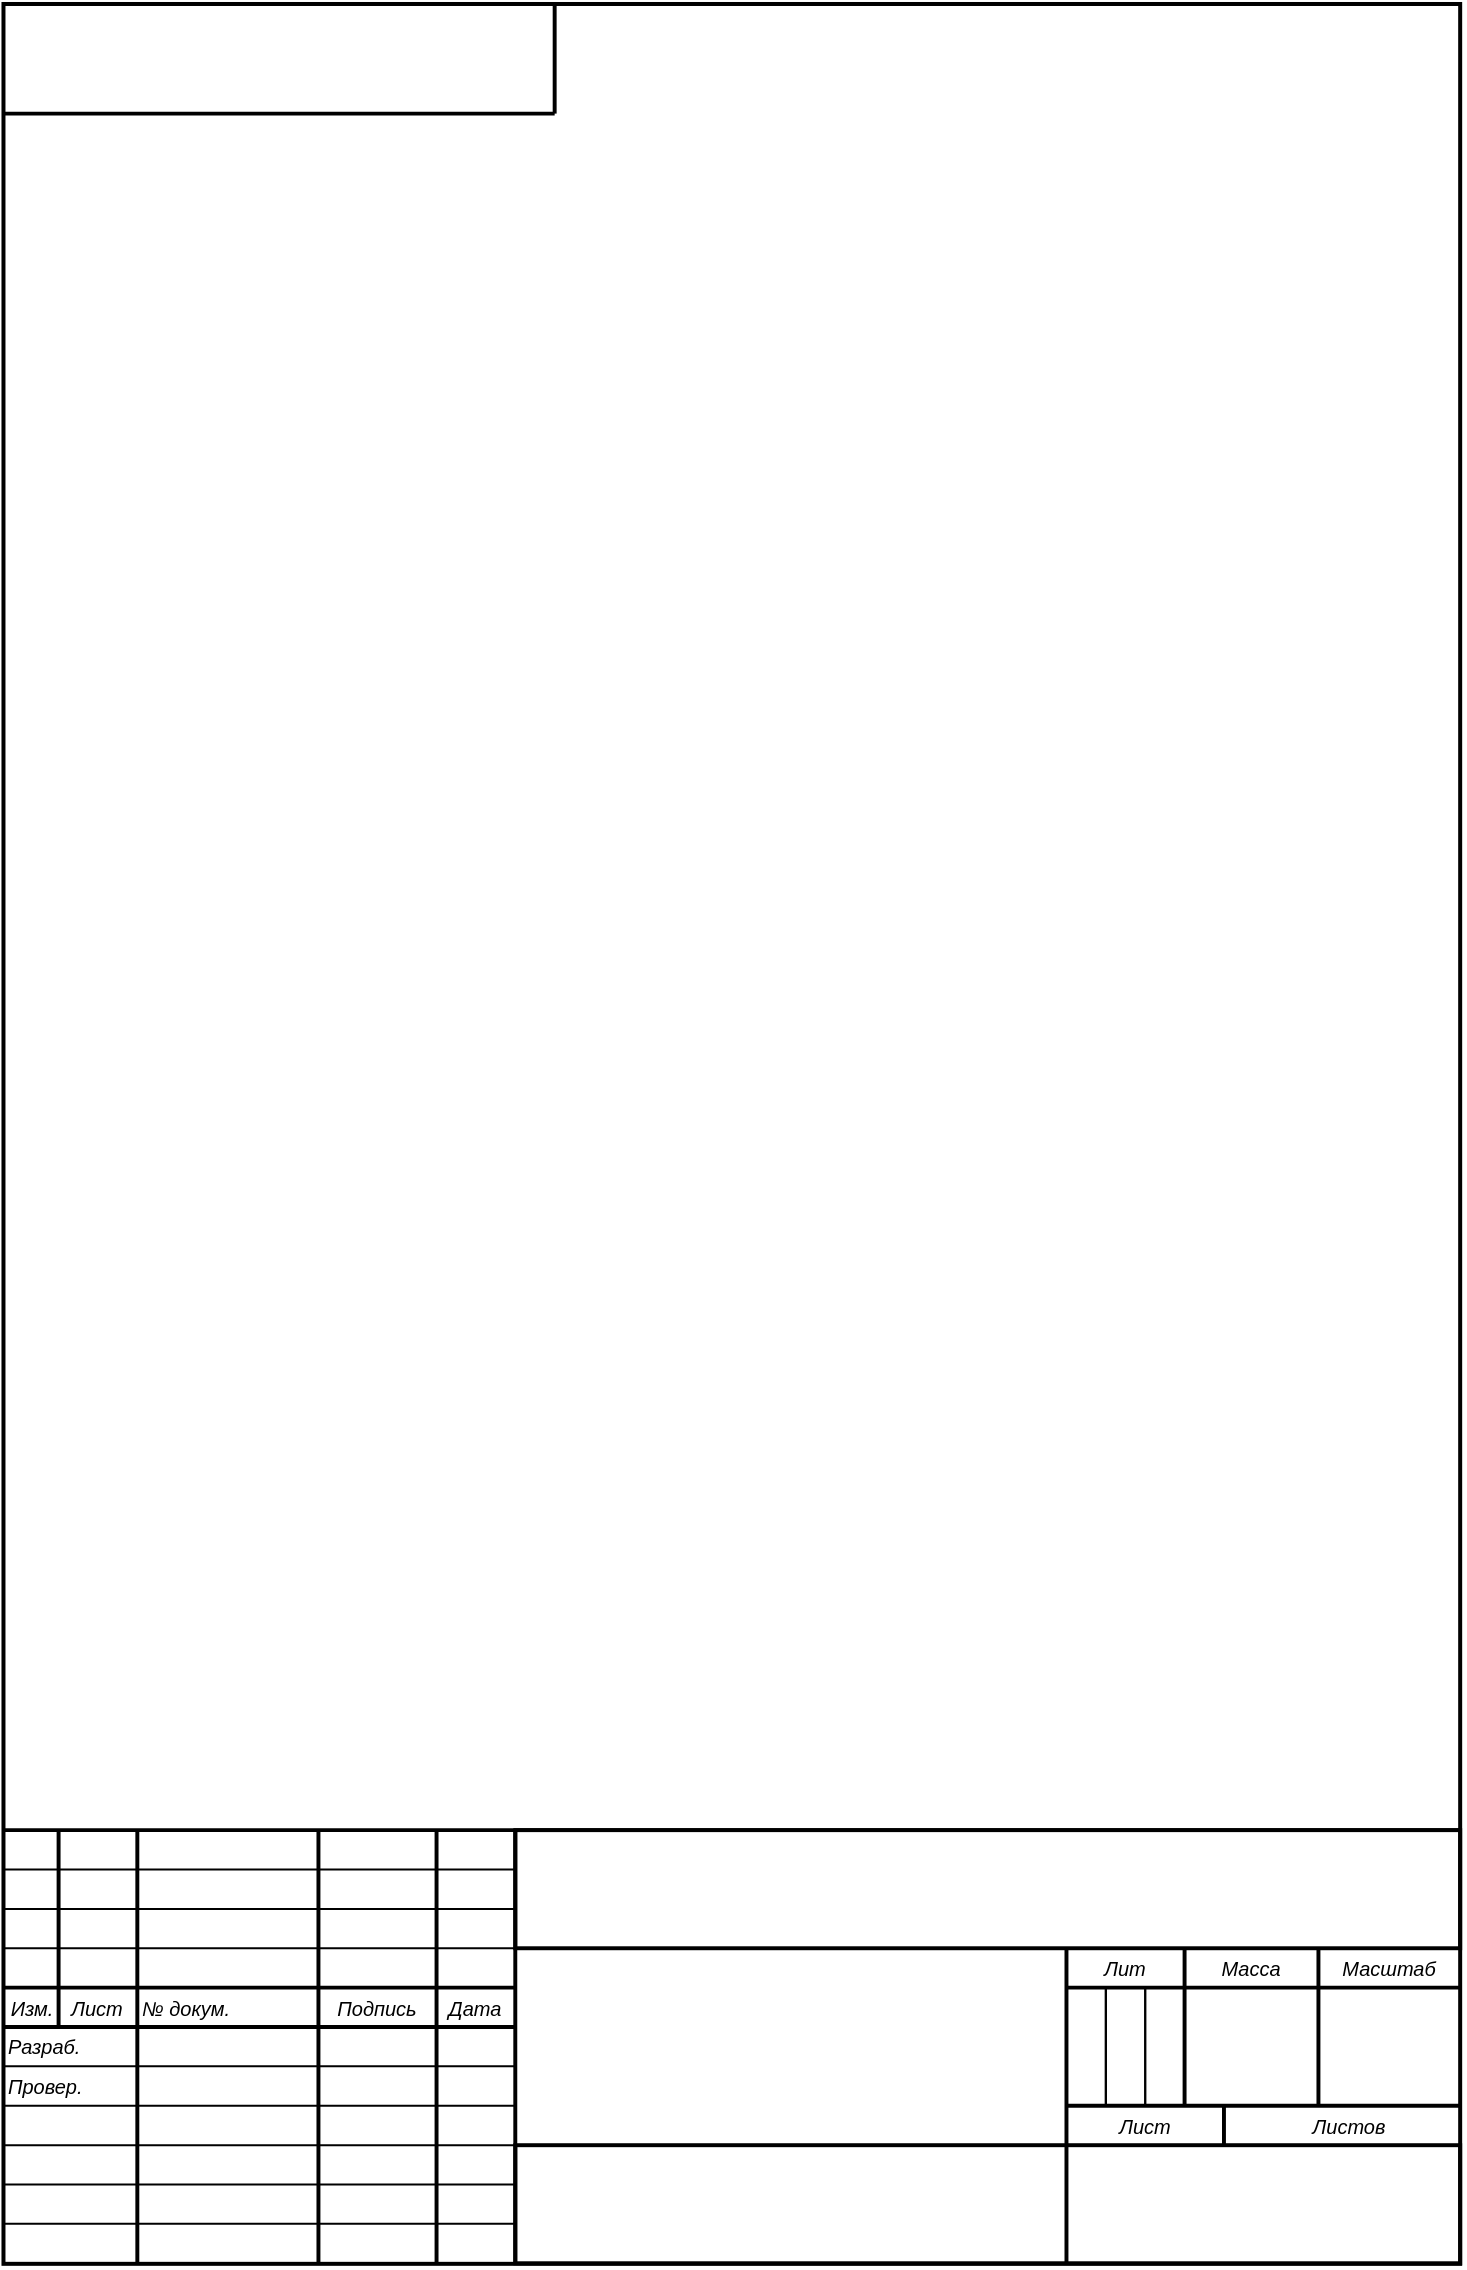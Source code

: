 <mxfile version="26.0.15">
  <diagram name="Страница — 1" id="RtcNj7bt_Np1O5CywCwZ">
    <mxGraphModel dx="1195" dy="639" grid="1" gridSize="3.937" guides="1" tooltips="1" connect="1" arrows="1" fold="1" page="1" pageScale="1" pageWidth="827" pageHeight="1169" math="0" shadow="0">
      <root>
        <mxCell id="0" />
        <mxCell id="1" parent="0" />
        <mxCell id="KSh6KJUN78Y9kG90A8SH-44" value="" style="group" vertex="1" connectable="0" parent="1">
          <mxGeometry x="78.74" y="19.685" width="728.35" height="1130.229" as="geometry" />
        </mxCell>
        <mxCell id="KSh6KJUN78Y9kG90A8SH-1" value="" style="rounded=0;whiteSpace=wrap;html=1;fillColor=none;strokeWidth=2;" vertex="1" parent="KSh6KJUN78Y9kG90A8SH-44">
          <mxGeometry y="0.31" width="728.345" height="1129.919" as="geometry" />
        </mxCell>
        <mxCell id="KSh6KJUN78Y9kG90A8SH-2" value="" style="endArrow=none;html=1;rounded=0;strokeWidth=1.968;endSize=5.905;" edge="1" parent="KSh6KJUN78Y9kG90A8SH-44">
          <mxGeometry width="50" height="50" relative="1" as="geometry">
            <mxPoint y="913.384" as="sourcePoint" />
            <mxPoint x="728.345" y="913.384" as="targetPoint" />
          </mxGeometry>
        </mxCell>
        <mxCell id="KSh6KJUN78Y9kG90A8SH-3" value="" style="endArrow=none;html=1;rounded=0;strokeWidth=1.968;" edge="1" parent="KSh6KJUN78Y9kG90A8SH-44">
          <mxGeometry width="50" height="50" relative="1" as="geometry">
            <mxPoint x="255.905" y="913.384" as="sourcePoint" />
            <mxPoint x="255.905" y="1129.919" as="targetPoint" />
          </mxGeometry>
        </mxCell>
        <mxCell id="KSh6KJUN78Y9kG90A8SH-4" value="" style="rounded=0;whiteSpace=wrap;html=1;strokeWidth=1.968;fillColor=none;" vertex="1" parent="KSh6KJUN78Y9kG90A8SH-44">
          <mxGeometry x="255.91" y="913.385" width="472.44" height="59.055" as="geometry" />
        </mxCell>
        <mxCell id="KSh6KJUN78Y9kG90A8SH-5" value="" style="rounded=0;whiteSpace=wrap;html=1;fillColor=none;strokeWidth=1.968;" vertex="1" parent="KSh6KJUN78Y9kG90A8SH-44">
          <mxGeometry x="255.91" y="1070.915" width="472.44" height="59.055" as="geometry" />
        </mxCell>
        <mxCell id="KSh6KJUN78Y9kG90A8SH-6" value="" style="endArrow=none;html=1;rounded=0;" edge="1" parent="KSh6KJUN78Y9kG90A8SH-44">
          <mxGeometry width="50" height="50" relative="1" as="geometry">
            <mxPoint y="933.069" as="sourcePoint" />
            <mxPoint x="255.905" y="933.069" as="targetPoint" />
          </mxGeometry>
        </mxCell>
        <mxCell id="KSh6KJUN78Y9kG90A8SH-7" value="" style="endArrow=none;html=1;rounded=0;" edge="1" parent="KSh6KJUN78Y9kG90A8SH-44">
          <mxGeometry width="50" height="50" relative="1" as="geometry">
            <mxPoint y="952.754" as="sourcePoint" />
            <mxPoint x="255.905" y="952.754" as="targetPoint" />
          </mxGeometry>
        </mxCell>
        <mxCell id="KSh6KJUN78Y9kG90A8SH-8" value="" style="endArrow=none;html=1;rounded=0;" edge="1" parent="KSh6KJUN78Y9kG90A8SH-44">
          <mxGeometry width="50" height="50" relative="1" as="geometry">
            <mxPoint y="972.444" as="sourcePoint" />
            <mxPoint x="255.905" y="972.444" as="targetPoint" />
          </mxGeometry>
        </mxCell>
        <mxCell id="KSh6KJUN78Y9kG90A8SH-9" value="" style="endArrow=none;html=1;rounded=0;strokeWidth=1.968;endSize=5.905;" edge="1" parent="KSh6KJUN78Y9kG90A8SH-44">
          <mxGeometry width="50" height="50" relative="1" as="geometry">
            <mxPoint y="992.124" as="sourcePoint" />
            <mxPoint x="255.905" y="992.124" as="targetPoint" />
          </mxGeometry>
        </mxCell>
        <mxCell id="KSh6KJUN78Y9kG90A8SH-10" value="" style="endArrow=none;html=1;rounded=0;strokeWidth=1.968;endSize=5.905;" edge="1" parent="KSh6KJUN78Y9kG90A8SH-44">
          <mxGeometry width="50" height="50" relative="1" as="geometry">
            <mxPoint y="1011.804" as="sourcePoint" />
            <mxPoint x="255.905" y="1011.804" as="targetPoint" />
          </mxGeometry>
        </mxCell>
        <mxCell id="KSh6KJUN78Y9kG90A8SH-11" value="" style="endArrow=none;html=1;rounded=0;" edge="1" parent="KSh6KJUN78Y9kG90A8SH-44">
          <mxGeometry width="50" height="50" relative="1" as="geometry">
            <mxPoint y="1031.494" as="sourcePoint" />
            <mxPoint x="255.905" y="1031.494" as="targetPoint" />
          </mxGeometry>
        </mxCell>
        <mxCell id="KSh6KJUN78Y9kG90A8SH-12" value="" style="endArrow=none;html=1;rounded=0;" edge="1" parent="KSh6KJUN78Y9kG90A8SH-44">
          <mxGeometry width="50" height="50" relative="1" as="geometry">
            <mxPoint y="1051.174" as="sourcePoint" />
            <mxPoint x="255.905" y="1051.174" as="targetPoint" />
          </mxGeometry>
        </mxCell>
        <mxCell id="KSh6KJUN78Y9kG90A8SH-13" value="" style="endArrow=none;html=1;rounded=0;" edge="1" parent="KSh6KJUN78Y9kG90A8SH-44">
          <mxGeometry width="50" height="50" relative="1" as="geometry">
            <mxPoint y="1070.914" as="sourcePoint" />
            <mxPoint x="255.905" y="1070.914" as="targetPoint" />
          </mxGeometry>
        </mxCell>
        <mxCell id="KSh6KJUN78Y9kG90A8SH-14" value="" style="endArrow=none;html=1;rounded=0;" edge="1" parent="KSh6KJUN78Y9kG90A8SH-44">
          <mxGeometry width="50" height="50" relative="1" as="geometry">
            <mxPoint y="1090.544" as="sourcePoint" />
            <mxPoint x="255.905" y="1090.544" as="targetPoint" />
          </mxGeometry>
        </mxCell>
        <mxCell id="KSh6KJUN78Y9kG90A8SH-15" value="" style="endArrow=none;html=1;rounded=0;" edge="1" parent="KSh6KJUN78Y9kG90A8SH-44">
          <mxGeometry width="50" height="50" relative="1" as="geometry">
            <mxPoint y="1110.234" as="sourcePoint" />
            <mxPoint x="255.905" y="1110.234" as="targetPoint" />
          </mxGeometry>
        </mxCell>
        <mxCell id="KSh6KJUN78Y9kG90A8SH-16" value="" style="endArrow=none;html=1;rounded=0;strokeWidth=1.968;" edge="1" parent="KSh6KJUN78Y9kG90A8SH-44">
          <mxGeometry width="50" height="50" relative="1" as="geometry">
            <mxPoint x="531.495" y="1129.919" as="sourcePoint" />
            <mxPoint x="531.495" y="972.439" as="targetPoint" />
          </mxGeometry>
        </mxCell>
        <mxCell id="KSh6KJUN78Y9kG90A8SH-17" value="" style="endArrow=none;html=1;rounded=0;strokeWidth=1.968;endSize=5.905;" edge="1" parent="KSh6KJUN78Y9kG90A8SH-44">
          <mxGeometry width="50" height="50" relative="1" as="geometry">
            <mxPoint x="531.495" y="992.124" as="sourcePoint" />
            <mxPoint x="728.345" y="992.124" as="targetPoint" />
          </mxGeometry>
        </mxCell>
        <mxCell id="KSh6KJUN78Y9kG90A8SH-18" value="" style="endArrow=none;html=1;rounded=0;strokeWidth=1.968;endSize=5.905;" edge="1" parent="KSh6KJUN78Y9kG90A8SH-44">
          <mxGeometry width="50" height="50" relative="1" as="geometry">
            <mxPoint x="531.495" y="1051.184" as="sourcePoint" />
            <mxPoint x="728.345" y="1051.184" as="targetPoint" />
          </mxGeometry>
        </mxCell>
        <mxCell id="KSh6KJUN78Y9kG90A8SH-19" value="" style="endArrow=none;html=1;rounded=0;strokeWidth=1.968;endSize=5.905;" edge="1" parent="KSh6KJUN78Y9kG90A8SH-44">
          <mxGeometry width="50" height="50" relative="1" as="geometry">
            <mxPoint x="610.235" y="1070.911" as="sourcePoint" />
            <mxPoint x="610.235" y="1051.179" as="targetPoint" />
          </mxGeometry>
        </mxCell>
        <mxCell id="KSh6KJUN78Y9kG90A8SH-20" value="" style="endArrow=none;html=1;rounded=0;strokeWidth=1.968;" edge="1" parent="KSh6KJUN78Y9kG90A8SH-44">
          <mxGeometry width="50" height="50" relative="1" as="geometry">
            <mxPoint x="657.479" y="1051.179" as="sourcePoint" />
            <mxPoint x="657.479" y="972.439" as="targetPoint" />
          </mxGeometry>
        </mxCell>
        <mxCell id="KSh6KJUN78Y9kG90A8SH-21" value="" style="endArrow=none;html=1;rounded=0;strokeWidth=1.968;" edge="1" parent="KSh6KJUN78Y9kG90A8SH-44">
          <mxGeometry width="50" height="50" relative="1" as="geometry">
            <mxPoint x="590.549" y="1051.179" as="sourcePoint" />
            <mxPoint x="590.549" y="972.439" as="targetPoint" />
          </mxGeometry>
        </mxCell>
        <mxCell id="KSh6KJUN78Y9kG90A8SH-22" value="" style="endArrow=none;html=1;rounded=0;strokeWidth=1.181;endSize=5.905;" edge="1" parent="KSh6KJUN78Y9kG90A8SH-44">
          <mxGeometry width="50" height="50" relative="1" as="geometry">
            <mxPoint x="570.869" y="1051.179" as="sourcePoint" />
            <mxPoint x="570.869" y="992.124" as="targetPoint" />
          </mxGeometry>
        </mxCell>
        <mxCell id="KSh6KJUN78Y9kG90A8SH-23" value="" style="endArrow=none;html=1;rounded=0;strokeWidth=1.181;endSize=5.905;" edge="1" parent="KSh6KJUN78Y9kG90A8SH-44">
          <mxGeometry width="50" height="50" relative="1" as="geometry">
            <mxPoint x="551.179" y="1051.179" as="sourcePoint" />
            <mxPoint x="551.179" y="992.124" as="targetPoint" />
          </mxGeometry>
        </mxCell>
        <mxCell id="KSh6KJUN78Y9kG90A8SH-24" value="" style="endArrow=none;html=1;rounded=0;strokeWidth=1.968;" edge="1" parent="KSh6KJUN78Y9kG90A8SH-44">
          <mxGeometry width="50" height="50" relative="1" as="geometry">
            <mxPoint x="216.535" y="1129.919" as="sourcePoint" />
            <mxPoint x="216.535" y="913.384" as="targetPoint" />
          </mxGeometry>
        </mxCell>
        <mxCell id="KSh6KJUN78Y9kG90A8SH-25" value="" style="endArrow=none;html=1;rounded=0;strokeWidth=1.968;" edge="1" parent="KSh6KJUN78Y9kG90A8SH-44">
          <mxGeometry width="50" height="50" relative="1" as="geometry">
            <mxPoint x="157.485" y="1129.919" as="sourcePoint" />
            <mxPoint x="157.485" y="913.384" as="targetPoint" />
          </mxGeometry>
        </mxCell>
        <mxCell id="KSh6KJUN78Y9kG90A8SH-26" value="" style="endArrow=none;html=1;rounded=0;strokeWidth=1.968;" edge="1" parent="KSh6KJUN78Y9kG90A8SH-44">
          <mxGeometry width="50" height="50" relative="1" as="geometry">
            <mxPoint x="66.925" y="1129.919" as="sourcePoint" />
            <mxPoint x="66.925" y="913.384" as="targetPoint" />
          </mxGeometry>
        </mxCell>
        <mxCell id="KSh6KJUN78Y9kG90A8SH-27" value="" style="endArrow=none;html=1;rounded=0;strokeWidth=1.968;" edge="1" parent="KSh6KJUN78Y9kG90A8SH-44">
          <mxGeometry width="50" height="50" relative="1" as="geometry">
            <mxPoint x="27.555" y="1011.809" as="sourcePoint" />
            <mxPoint x="27.555" y="913.384" as="targetPoint" />
          </mxGeometry>
        </mxCell>
        <mxCell id="KSh6KJUN78Y9kG90A8SH-28" value="" style="endArrow=none;html=1;rounded=0;strokeWidth=1.968;endSize=5.905;" edge="1" parent="KSh6KJUN78Y9kG90A8SH-44">
          <mxGeometry width="50" height="50" relative="1" as="geometry">
            <mxPoint y="55.118" as="sourcePoint" />
            <mxPoint x="275.59" y="55.118" as="targetPoint" />
          </mxGeometry>
        </mxCell>
        <mxCell id="KSh6KJUN78Y9kG90A8SH-29" value="" style="endArrow=none;html=1;rounded=0;strokeWidth=1.968;" edge="1" parent="KSh6KJUN78Y9kG90A8SH-44">
          <mxGeometry width="50" height="50" relative="1" as="geometry">
            <mxPoint x="275.59" y="55.118" as="sourcePoint" />
            <mxPoint x="275.59" as="targetPoint" />
          </mxGeometry>
        </mxCell>
        <mxCell id="KSh6KJUN78Y9kG90A8SH-30" value="Изм." style="text;strokeColor=none;align=center;fillColor=none;html=1;verticalAlign=middle;whiteSpace=wrap;rounded=0;fontFamily=Helvetica;fontStyle=2;fontSize=10;" vertex="1" parent="KSh6KJUN78Y9kG90A8SH-44">
          <mxGeometry y="996.065" width="27.56" height="11.82" as="geometry" />
        </mxCell>
        <mxCell id="KSh6KJUN78Y9kG90A8SH-32" value="Лист" style="text;strokeColor=none;align=center;fillColor=none;html=1;verticalAlign=middle;whiteSpace=wrap;rounded=0;fontFamily=Helvetica;fontStyle=2;fontSize=10;" vertex="1" parent="KSh6KJUN78Y9kG90A8SH-44">
          <mxGeometry x="27.56" y="996.065" width="39.37" height="11.82" as="geometry" />
        </mxCell>
        <mxCell id="KSh6KJUN78Y9kG90A8SH-33" value="№ докум." style="text;strokeColor=none;align=left;fillColor=none;html=1;verticalAlign=middle;whiteSpace=wrap;rounded=0;fontFamily=Helvetica;fontStyle=2;fontSize=10;" vertex="1" parent="KSh6KJUN78Y9kG90A8SH-44">
          <mxGeometry x="66.93" y="996.065" width="90.55" height="11.82" as="geometry" />
        </mxCell>
        <mxCell id="KSh6KJUN78Y9kG90A8SH-34" value="Подпись" style="text;strokeColor=none;align=center;fillColor=none;html=1;verticalAlign=middle;whiteSpace=wrap;rounded=0;fontFamily=Helvetica;fontStyle=2;fontSize=10;" vertex="1" parent="KSh6KJUN78Y9kG90A8SH-44">
          <mxGeometry x="157.48" y="996.065" width="59.06" height="11.82" as="geometry" />
        </mxCell>
        <mxCell id="KSh6KJUN78Y9kG90A8SH-36" value="Дата" style="text;strokeColor=none;align=center;fillColor=none;html=1;verticalAlign=middle;whiteSpace=wrap;rounded=0;fontFamily=Helvetica;fontStyle=2;fontSize=10;" vertex="1" parent="KSh6KJUN78Y9kG90A8SH-44">
          <mxGeometry x="216.54" y="996.065" width="39.37" height="11.82" as="geometry" />
        </mxCell>
        <mxCell id="KSh6KJUN78Y9kG90A8SH-37" value="Лист" style="text;strokeColor=none;align=center;fillColor=none;html=1;verticalAlign=middle;whiteSpace=wrap;rounded=0;fontFamily=Helvetica;fontStyle=2;fontSize=10;" vertex="1" parent="KSh6KJUN78Y9kG90A8SH-44">
          <mxGeometry x="539.37" y="1055.115" width="62.99" height="11.82" as="geometry" />
        </mxCell>
        <mxCell id="KSh6KJUN78Y9kG90A8SH-38" value="Листов" style="text;strokeColor=none;align=center;fillColor=none;html=1;verticalAlign=middle;whiteSpace=wrap;rounded=0;fontFamily=Helvetica;fontStyle=2;fontSize=10;" vertex="1" parent="KSh6KJUN78Y9kG90A8SH-44">
          <mxGeometry x="641.73" y="1055.115" width="62.99" height="11.82" as="geometry" />
        </mxCell>
        <mxCell id="KSh6KJUN78Y9kG90A8SH-39" value="Лит" style="text;strokeColor=none;align=center;fillColor=none;html=1;verticalAlign=middle;whiteSpace=wrap;rounded=0;fontFamily=Helvetica;fontStyle=2;fontSize=10;" vertex="1" parent="KSh6KJUN78Y9kG90A8SH-44">
          <mxGeometry x="531.49" y="976.375" width="59.06" height="11.82" as="geometry" />
        </mxCell>
        <mxCell id="KSh6KJUN78Y9kG90A8SH-40" value="Масса" style="text;strokeColor=none;align=center;fillColor=none;html=1;verticalAlign=middle;whiteSpace=wrap;rounded=0;fontFamily=Helvetica;fontStyle=2;fontSize=10;" vertex="1" parent="KSh6KJUN78Y9kG90A8SH-44">
          <mxGeometry x="590.55" y="976.375" width="66.93" height="11.82" as="geometry" />
        </mxCell>
        <mxCell id="KSh6KJUN78Y9kG90A8SH-41" value="Масштаб" style="text;strokeColor=none;align=center;fillColor=none;html=1;verticalAlign=middle;whiteSpace=wrap;rounded=0;fontFamily=Helvetica;fontStyle=2;fontSize=10;" vertex="1" parent="KSh6KJUN78Y9kG90A8SH-44">
          <mxGeometry x="657.48" y="976.375" width="70.86" height="11.82" as="geometry" />
        </mxCell>
        <mxCell id="KSh6KJUN78Y9kG90A8SH-42" value="Разраб." style="text;strokeColor=none;align=left;fillColor=none;html=1;verticalAlign=middle;whiteSpace=wrap;rounded=0;fontFamily=Helvetica;fontStyle=2;fontSize=10;" vertex="1" parent="KSh6KJUN78Y9kG90A8SH-44">
          <mxGeometry y="1015.745" width="66.93" height="11.82" as="geometry" />
        </mxCell>
        <mxCell id="KSh6KJUN78Y9kG90A8SH-43" value="Провер." style="text;strokeColor=none;align=left;fillColor=none;html=1;verticalAlign=middle;whiteSpace=wrap;rounded=0;fontFamily=Helvetica;fontStyle=2;fontSize=10;" vertex="1" parent="KSh6KJUN78Y9kG90A8SH-44">
          <mxGeometry y="1035.435" width="66.93" height="11.82" as="geometry" />
        </mxCell>
      </root>
    </mxGraphModel>
  </diagram>
</mxfile>
